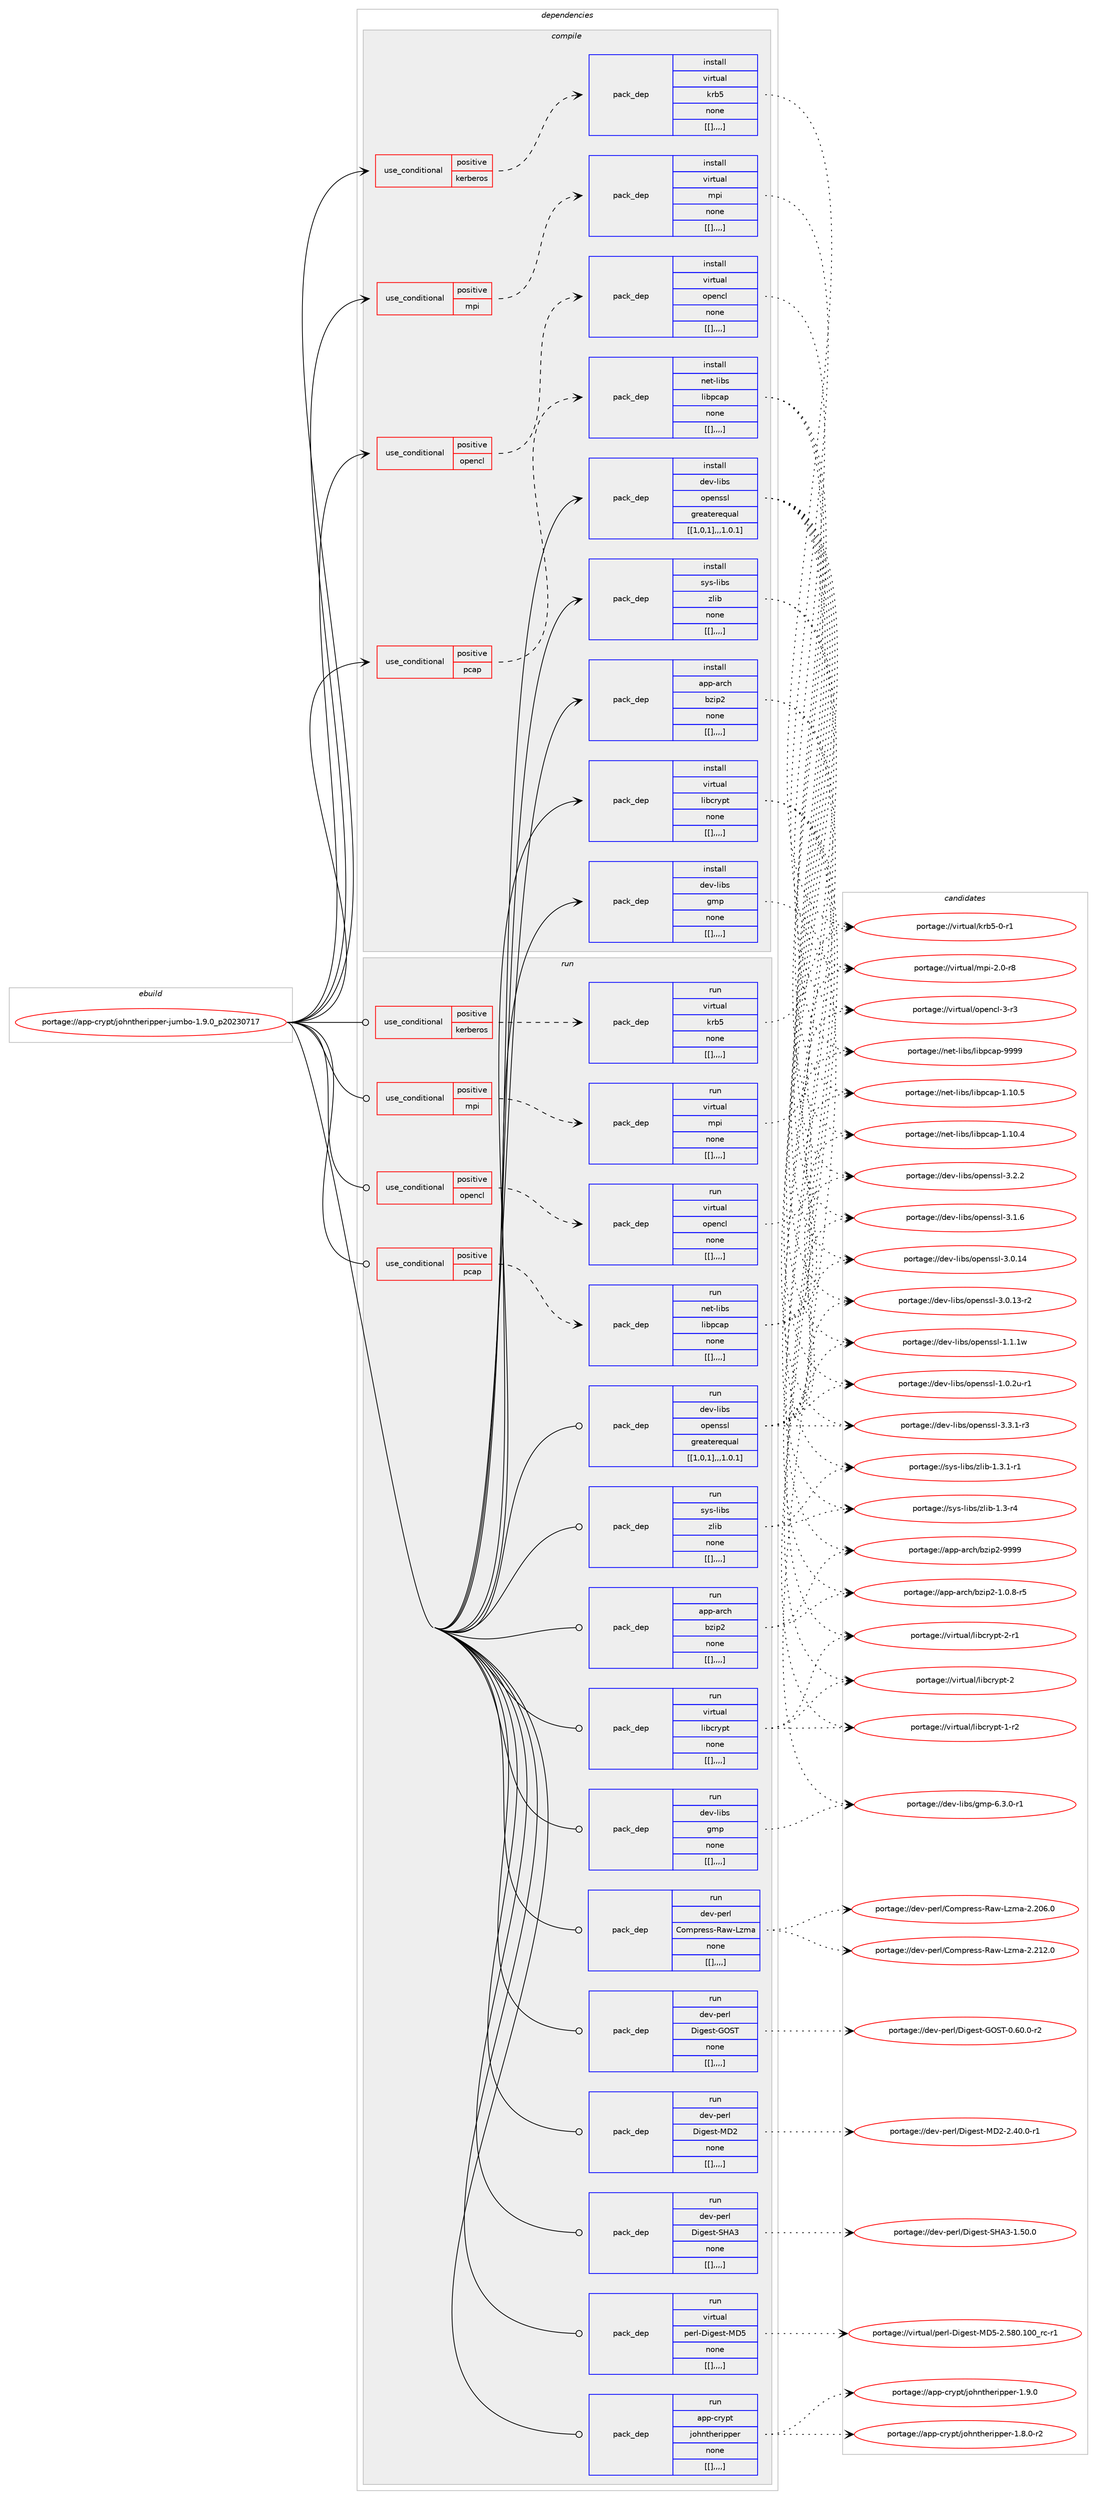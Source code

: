 digraph prolog {

# *************
# Graph options
# *************

newrank=true;
concentrate=true;
compound=true;
graph [rankdir=LR,fontname=Helvetica,fontsize=10,ranksep=1.5];#, ranksep=2.5, nodesep=0.2];
edge  [arrowhead=vee];
node  [fontname=Helvetica,fontsize=10];

# **********
# The ebuild
# **********

subgraph cluster_leftcol {
color=gray;
label=<<i>ebuild</i>>;
id [label="portage://app-crypt/johntheripper-jumbo-1.9.0_p20230717", color=red, width=4, href="../app-crypt/johntheripper-jumbo-1.9.0_p20230717.svg"];
}

# ****************
# The dependencies
# ****************

subgraph cluster_midcol {
color=gray;
label=<<i>dependencies</i>>;
subgraph cluster_compile {
fillcolor="#eeeeee";
style=filled;
label=<<i>compile</i>>;
subgraph cond3710 {
dependency13550 [label=<<TABLE BORDER="0" CELLBORDER="1" CELLSPACING="0" CELLPADDING="4"><TR><TD ROWSPAN="3" CELLPADDING="10">use_conditional</TD></TR><TR><TD>positive</TD></TR><TR><TD>kerberos</TD></TR></TABLE>>, shape=none, color=red];
subgraph pack9765 {
dependency13551 [label=<<TABLE BORDER="0" CELLBORDER="1" CELLSPACING="0" CELLPADDING="4" WIDTH="220"><TR><TD ROWSPAN="6" CELLPADDING="30">pack_dep</TD></TR><TR><TD WIDTH="110">install</TD></TR><TR><TD>virtual</TD></TR><TR><TD>krb5</TD></TR><TR><TD>none</TD></TR><TR><TD>[[],,,,]</TD></TR></TABLE>>, shape=none, color=blue];
}
dependency13550:e -> dependency13551:w [weight=20,style="dashed",arrowhead="vee"];
}
id:e -> dependency13550:w [weight=20,style="solid",arrowhead="vee"];
subgraph cond3711 {
dependency13552 [label=<<TABLE BORDER="0" CELLBORDER="1" CELLSPACING="0" CELLPADDING="4"><TR><TD ROWSPAN="3" CELLPADDING="10">use_conditional</TD></TR><TR><TD>positive</TD></TR><TR><TD>mpi</TD></TR></TABLE>>, shape=none, color=red];
subgraph pack9766 {
dependency13553 [label=<<TABLE BORDER="0" CELLBORDER="1" CELLSPACING="0" CELLPADDING="4" WIDTH="220"><TR><TD ROWSPAN="6" CELLPADDING="30">pack_dep</TD></TR><TR><TD WIDTH="110">install</TD></TR><TR><TD>virtual</TD></TR><TR><TD>mpi</TD></TR><TR><TD>none</TD></TR><TR><TD>[[],,,,]</TD></TR></TABLE>>, shape=none, color=blue];
}
dependency13552:e -> dependency13553:w [weight=20,style="dashed",arrowhead="vee"];
}
id:e -> dependency13552:w [weight=20,style="solid",arrowhead="vee"];
subgraph cond3712 {
dependency13554 [label=<<TABLE BORDER="0" CELLBORDER="1" CELLSPACING="0" CELLPADDING="4"><TR><TD ROWSPAN="3" CELLPADDING="10">use_conditional</TD></TR><TR><TD>positive</TD></TR><TR><TD>opencl</TD></TR></TABLE>>, shape=none, color=red];
subgraph pack9767 {
dependency13555 [label=<<TABLE BORDER="0" CELLBORDER="1" CELLSPACING="0" CELLPADDING="4" WIDTH="220"><TR><TD ROWSPAN="6" CELLPADDING="30">pack_dep</TD></TR><TR><TD WIDTH="110">install</TD></TR><TR><TD>virtual</TD></TR><TR><TD>opencl</TD></TR><TR><TD>none</TD></TR><TR><TD>[[],,,,]</TD></TR></TABLE>>, shape=none, color=blue];
}
dependency13554:e -> dependency13555:w [weight=20,style="dashed",arrowhead="vee"];
}
id:e -> dependency13554:w [weight=20,style="solid",arrowhead="vee"];
subgraph cond3713 {
dependency13556 [label=<<TABLE BORDER="0" CELLBORDER="1" CELLSPACING="0" CELLPADDING="4"><TR><TD ROWSPAN="3" CELLPADDING="10">use_conditional</TD></TR><TR><TD>positive</TD></TR><TR><TD>pcap</TD></TR></TABLE>>, shape=none, color=red];
subgraph pack9768 {
dependency13557 [label=<<TABLE BORDER="0" CELLBORDER="1" CELLSPACING="0" CELLPADDING="4" WIDTH="220"><TR><TD ROWSPAN="6" CELLPADDING="30">pack_dep</TD></TR><TR><TD WIDTH="110">install</TD></TR><TR><TD>net-libs</TD></TR><TR><TD>libpcap</TD></TR><TR><TD>none</TD></TR><TR><TD>[[],,,,]</TD></TR></TABLE>>, shape=none, color=blue];
}
dependency13556:e -> dependency13557:w [weight=20,style="dashed",arrowhead="vee"];
}
id:e -> dependency13556:w [weight=20,style="solid",arrowhead="vee"];
subgraph pack9769 {
dependency13558 [label=<<TABLE BORDER="0" CELLBORDER="1" CELLSPACING="0" CELLPADDING="4" WIDTH="220"><TR><TD ROWSPAN="6" CELLPADDING="30">pack_dep</TD></TR><TR><TD WIDTH="110">install</TD></TR><TR><TD>app-arch</TD></TR><TR><TD>bzip2</TD></TR><TR><TD>none</TD></TR><TR><TD>[[],,,,]</TD></TR></TABLE>>, shape=none, color=blue];
}
id:e -> dependency13558:w [weight=20,style="solid",arrowhead="vee"];
subgraph pack9770 {
dependency13559 [label=<<TABLE BORDER="0" CELLBORDER="1" CELLSPACING="0" CELLPADDING="4" WIDTH="220"><TR><TD ROWSPAN="6" CELLPADDING="30">pack_dep</TD></TR><TR><TD WIDTH="110">install</TD></TR><TR><TD>dev-libs</TD></TR><TR><TD>gmp</TD></TR><TR><TD>none</TD></TR><TR><TD>[[],,,,]</TD></TR></TABLE>>, shape=none, color=blue];
}
id:e -> dependency13559:w [weight=20,style="solid",arrowhead="vee"];
subgraph pack9771 {
dependency13560 [label=<<TABLE BORDER="0" CELLBORDER="1" CELLSPACING="0" CELLPADDING="4" WIDTH="220"><TR><TD ROWSPAN="6" CELLPADDING="30">pack_dep</TD></TR><TR><TD WIDTH="110">install</TD></TR><TR><TD>dev-libs</TD></TR><TR><TD>openssl</TD></TR><TR><TD>greaterequal</TD></TR><TR><TD>[[1,0,1],,,1.0.1]</TD></TR></TABLE>>, shape=none, color=blue];
}
id:e -> dependency13560:w [weight=20,style="solid",arrowhead="vee"];
subgraph pack9772 {
dependency13561 [label=<<TABLE BORDER="0" CELLBORDER="1" CELLSPACING="0" CELLPADDING="4" WIDTH="220"><TR><TD ROWSPAN="6" CELLPADDING="30">pack_dep</TD></TR><TR><TD WIDTH="110">install</TD></TR><TR><TD>sys-libs</TD></TR><TR><TD>zlib</TD></TR><TR><TD>none</TD></TR><TR><TD>[[],,,,]</TD></TR></TABLE>>, shape=none, color=blue];
}
id:e -> dependency13561:w [weight=20,style="solid",arrowhead="vee"];
subgraph pack9773 {
dependency13562 [label=<<TABLE BORDER="0" CELLBORDER="1" CELLSPACING="0" CELLPADDING="4" WIDTH="220"><TR><TD ROWSPAN="6" CELLPADDING="30">pack_dep</TD></TR><TR><TD WIDTH="110">install</TD></TR><TR><TD>virtual</TD></TR><TR><TD>libcrypt</TD></TR><TR><TD>none</TD></TR><TR><TD>[[],,,,]</TD></TR></TABLE>>, shape=none, color=blue];
}
id:e -> dependency13562:w [weight=20,style="solid",arrowhead="vee"];
}
subgraph cluster_compileandrun {
fillcolor="#eeeeee";
style=filled;
label=<<i>compile and run</i>>;
}
subgraph cluster_run {
fillcolor="#eeeeee";
style=filled;
label=<<i>run</i>>;
subgraph cond3714 {
dependency13563 [label=<<TABLE BORDER="0" CELLBORDER="1" CELLSPACING="0" CELLPADDING="4"><TR><TD ROWSPAN="3" CELLPADDING="10">use_conditional</TD></TR><TR><TD>positive</TD></TR><TR><TD>kerberos</TD></TR></TABLE>>, shape=none, color=red];
subgraph pack9774 {
dependency13564 [label=<<TABLE BORDER="0" CELLBORDER="1" CELLSPACING="0" CELLPADDING="4" WIDTH="220"><TR><TD ROWSPAN="6" CELLPADDING="30">pack_dep</TD></TR><TR><TD WIDTH="110">run</TD></TR><TR><TD>virtual</TD></TR><TR><TD>krb5</TD></TR><TR><TD>none</TD></TR><TR><TD>[[],,,,]</TD></TR></TABLE>>, shape=none, color=blue];
}
dependency13563:e -> dependency13564:w [weight=20,style="dashed",arrowhead="vee"];
}
id:e -> dependency13563:w [weight=20,style="solid",arrowhead="odot"];
subgraph cond3715 {
dependency13565 [label=<<TABLE BORDER="0" CELLBORDER="1" CELLSPACING="0" CELLPADDING="4"><TR><TD ROWSPAN="3" CELLPADDING="10">use_conditional</TD></TR><TR><TD>positive</TD></TR><TR><TD>mpi</TD></TR></TABLE>>, shape=none, color=red];
subgraph pack9775 {
dependency13566 [label=<<TABLE BORDER="0" CELLBORDER="1" CELLSPACING="0" CELLPADDING="4" WIDTH="220"><TR><TD ROWSPAN="6" CELLPADDING="30">pack_dep</TD></TR><TR><TD WIDTH="110">run</TD></TR><TR><TD>virtual</TD></TR><TR><TD>mpi</TD></TR><TR><TD>none</TD></TR><TR><TD>[[],,,,]</TD></TR></TABLE>>, shape=none, color=blue];
}
dependency13565:e -> dependency13566:w [weight=20,style="dashed",arrowhead="vee"];
}
id:e -> dependency13565:w [weight=20,style="solid",arrowhead="odot"];
subgraph cond3716 {
dependency13567 [label=<<TABLE BORDER="0" CELLBORDER="1" CELLSPACING="0" CELLPADDING="4"><TR><TD ROWSPAN="3" CELLPADDING="10">use_conditional</TD></TR><TR><TD>positive</TD></TR><TR><TD>opencl</TD></TR></TABLE>>, shape=none, color=red];
subgraph pack9776 {
dependency13568 [label=<<TABLE BORDER="0" CELLBORDER="1" CELLSPACING="0" CELLPADDING="4" WIDTH="220"><TR><TD ROWSPAN="6" CELLPADDING="30">pack_dep</TD></TR><TR><TD WIDTH="110">run</TD></TR><TR><TD>virtual</TD></TR><TR><TD>opencl</TD></TR><TR><TD>none</TD></TR><TR><TD>[[],,,,]</TD></TR></TABLE>>, shape=none, color=blue];
}
dependency13567:e -> dependency13568:w [weight=20,style="dashed",arrowhead="vee"];
}
id:e -> dependency13567:w [weight=20,style="solid",arrowhead="odot"];
subgraph cond3717 {
dependency13569 [label=<<TABLE BORDER="0" CELLBORDER="1" CELLSPACING="0" CELLPADDING="4"><TR><TD ROWSPAN="3" CELLPADDING="10">use_conditional</TD></TR><TR><TD>positive</TD></TR><TR><TD>pcap</TD></TR></TABLE>>, shape=none, color=red];
subgraph pack9777 {
dependency13570 [label=<<TABLE BORDER="0" CELLBORDER="1" CELLSPACING="0" CELLPADDING="4" WIDTH="220"><TR><TD ROWSPAN="6" CELLPADDING="30">pack_dep</TD></TR><TR><TD WIDTH="110">run</TD></TR><TR><TD>net-libs</TD></TR><TR><TD>libpcap</TD></TR><TR><TD>none</TD></TR><TR><TD>[[],,,,]</TD></TR></TABLE>>, shape=none, color=blue];
}
dependency13569:e -> dependency13570:w [weight=20,style="dashed",arrowhead="vee"];
}
id:e -> dependency13569:w [weight=20,style="solid",arrowhead="odot"];
subgraph pack9778 {
dependency13571 [label=<<TABLE BORDER="0" CELLBORDER="1" CELLSPACING="0" CELLPADDING="4" WIDTH="220"><TR><TD ROWSPAN="6" CELLPADDING="30">pack_dep</TD></TR><TR><TD WIDTH="110">run</TD></TR><TR><TD>app-arch</TD></TR><TR><TD>bzip2</TD></TR><TR><TD>none</TD></TR><TR><TD>[[],,,,]</TD></TR></TABLE>>, shape=none, color=blue];
}
id:e -> dependency13571:w [weight=20,style="solid",arrowhead="odot"];
subgraph pack9779 {
dependency13572 [label=<<TABLE BORDER="0" CELLBORDER="1" CELLSPACING="0" CELLPADDING="4" WIDTH="220"><TR><TD ROWSPAN="6" CELLPADDING="30">pack_dep</TD></TR><TR><TD WIDTH="110">run</TD></TR><TR><TD>dev-libs</TD></TR><TR><TD>gmp</TD></TR><TR><TD>none</TD></TR><TR><TD>[[],,,,]</TD></TR></TABLE>>, shape=none, color=blue];
}
id:e -> dependency13572:w [weight=20,style="solid",arrowhead="odot"];
subgraph pack9780 {
dependency13573 [label=<<TABLE BORDER="0" CELLBORDER="1" CELLSPACING="0" CELLPADDING="4" WIDTH="220"><TR><TD ROWSPAN="6" CELLPADDING="30">pack_dep</TD></TR><TR><TD WIDTH="110">run</TD></TR><TR><TD>dev-libs</TD></TR><TR><TD>openssl</TD></TR><TR><TD>greaterequal</TD></TR><TR><TD>[[1,0,1],,,1.0.1]</TD></TR></TABLE>>, shape=none, color=blue];
}
id:e -> dependency13573:w [weight=20,style="solid",arrowhead="odot"];
subgraph pack9781 {
dependency13574 [label=<<TABLE BORDER="0" CELLBORDER="1" CELLSPACING="0" CELLPADDING="4" WIDTH="220"><TR><TD ROWSPAN="6" CELLPADDING="30">pack_dep</TD></TR><TR><TD WIDTH="110">run</TD></TR><TR><TD>dev-perl</TD></TR><TR><TD>Compress-Raw-Lzma</TD></TR><TR><TD>none</TD></TR><TR><TD>[[],,,,]</TD></TR></TABLE>>, shape=none, color=blue];
}
id:e -> dependency13574:w [weight=20,style="solid",arrowhead="odot"];
subgraph pack9782 {
dependency13575 [label=<<TABLE BORDER="0" CELLBORDER="1" CELLSPACING="0" CELLPADDING="4" WIDTH="220"><TR><TD ROWSPAN="6" CELLPADDING="30">pack_dep</TD></TR><TR><TD WIDTH="110">run</TD></TR><TR><TD>dev-perl</TD></TR><TR><TD>Digest-GOST</TD></TR><TR><TD>none</TD></TR><TR><TD>[[],,,,]</TD></TR></TABLE>>, shape=none, color=blue];
}
id:e -> dependency13575:w [weight=20,style="solid",arrowhead="odot"];
subgraph pack9783 {
dependency13576 [label=<<TABLE BORDER="0" CELLBORDER="1" CELLSPACING="0" CELLPADDING="4" WIDTH="220"><TR><TD ROWSPAN="6" CELLPADDING="30">pack_dep</TD></TR><TR><TD WIDTH="110">run</TD></TR><TR><TD>dev-perl</TD></TR><TR><TD>Digest-MD2</TD></TR><TR><TD>none</TD></TR><TR><TD>[[],,,,]</TD></TR></TABLE>>, shape=none, color=blue];
}
id:e -> dependency13576:w [weight=20,style="solid",arrowhead="odot"];
subgraph pack9784 {
dependency13577 [label=<<TABLE BORDER="0" CELLBORDER="1" CELLSPACING="0" CELLPADDING="4" WIDTH="220"><TR><TD ROWSPAN="6" CELLPADDING="30">pack_dep</TD></TR><TR><TD WIDTH="110">run</TD></TR><TR><TD>dev-perl</TD></TR><TR><TD>Digest-SHA3</TD></TR><TR><TD>none</TD></TR><TR><TD>[[],,,,]</TD></TR></TABLE>>, shape=none, color=blue];
}
id:e -> dependency13577:w [weight=20,style="solid",arrowhead="odot"];
subgraph pack9785 {
dependency13578 [label=<<TABLE BORDER="0" CELLBORDER="1" CELLSPACING="0" CELLPADDING="4" WIDTH="220"><TR><TD ROWSPAN="6" CELLPADDING="30">pack_dep</TD></TR><TR><TD WIDTH="110">run</TD></TR><TR><TD>sys-libs</TD></TR><TR><TD>zlib</TD></TR><TR><TD>none</TD></TR><TR><TD>[[],,,,]</TD></TR></TABLE>>, shape=none, color=blue];
}
id:e -> dependency13578:w [weight=20,style="solid",arrowhead="odot"];
subgraph pack9786 {
dependency13579 [label=<<TABLE BORDER="0" CELLBORDER="1" CELLSPACING="0" CELLPADDING="4" WIDTH="220"><TR><TD ROWSPAN="6" CELLPADDING="30">pack_dep</TD></TR><TR><TD WIDTH="110">run</TD></TR><TR><TD>virtual</TD></TR><TR><TD>libcrypt</TD></TR><TR><TD>none</TD></TR><TR><TD>[[],,,,]</TD></TR></TABLE>>, shape=none, color=blue];
}
id:e -> dependency13579:w [weight=20,style="solid",arrowhead="odot"];
subgraph pack9787 {
dependency13580 [label=<<TABLE BORDER="0" CELLBORDER="1" CELLSPACING="0" CELLPADDING="4" WIDTH="220"><TR><TD ROWSPAN="6" CELLPADDING="30">pack_dep</TD></TR><TR><TD WIDTH="110">run</TD></TR><TR><TD>virtual</TD></TR><TR><TD>perl-Digest-MD5</TD></TR><TR><TD>none</TD></TR><TR><TD>[[],,,,]</TD></TR></TABLE>>, shape=none, color=blue];
}
id:e -> dependency13580:w [weight=20,style="solid",arrowhead="odot"];
subgraph pack9788 {
dependency13581 [label=<<TABLE BORDER="0" CELLBORDER="1" CELLSPACING="0" CELLPADDING="4" WIDTH="220"><TR><TD ROWSPAN="6" CELLPADDING="30">pack_dep</TD></TR><TR><TD WIDTH="110">run</TD></TR><TR><TD>app-crypt</TD></TR><TR><TD>johntheripper</TD></TR><TR><TD>none</TD></TR><TR><TD>[[],,,,]</TD></TR></TABLE>>, shape=none, color=blue];
}
id:e -> dependency13581:w [weight=20,style="solid",arrowhead="odot"];
}
}

# **************
# The candidates
# **************

subgraph cluster_choices {
rank=same;
color=gray;
label=<<i>candidates</i>>;

subgraph choice9765 {
color=black;
nodesep=1;
choice1181051141161179710847107114985345484511449 [label="portage://virtual/krb5-0-r1", color=red, width=4,href="../virtual/krb5-0-r1.svg"];
dependency13551:e -> choice1181051141161179710847107114985345484511449:w [style=dotted,weight="100"];
}
subgraph choice9766 {
color=black;
nodesep=1;
choice1181051141161179710847109112105455046484511456 [label="portage://virtual/mpi-2.0-r8", color=red, width=4,href="../virtual/mpi-2.0-r8.svg"];
dependency13553:e -> choice1181051141161179710847109112105455046484511456:w [style=dotted,weight="100"];
}
subgraph choice9767 {
color=black;
nodesep=1;
choice11810511411611797108471111121011109910845514511451 [label="portage://virtual/opencl-3-r3", color=red, width=4,href="../virtual/opencl-3-r3.svg"];
dependency13555:e -> choice11810511411611797108471111121011109910845514511451:w [style=dotted,weight="100"];
}
subgraph choice9768 {
color=black;
nodesep=1;
choice1101011164510810598115471081059811299971124557575757 [label="portage://net-libs/libpcap-9999", color=red, width=4,href="../net-libs/libpcap-9999.svg"];
choice11010111645108105981154710810598112999711245494649484653 [label="portage://net-libs/libpcap-1.10.5", color=red, width=4,href="../net-libs/libpcap-1.10.5.svg"];
choice11010111645108105981154710810598112999711245494649484652 [label="portage://net-libs/libpcap-1.10.4", color=red, width=4,href="../net-libs/libpcap-1.10.4.svg"];
dependency13557:e -> choice1101011164510810598115471081059811299971124557575757:w [style=dotted,weight="100"];
dependency13557:e -> choice11010111645108105981154710810598112999711245494649484653:w [style=dotted,weight="100"];
dependency13557:e -> choice11010111645108105981154710810598112999711245494649484652:w [style=dotted,weight="100"];
}
subgraph choice9769 {
color=black;
nodesep=1;
choice971121124597114991044798122105112504557575757 [label="portage://app-arch/bzip2-9999", color=red, width=4,href="../app-arch/bzip2-9999.svg"];
choice971121124597114991044798122105112504549464846564511453 [label="portage://app-arch/bzip2-1.0.8-r5", color=red, width=4,href="../app-arch/bzip2-1.0.8-r5.svg"];
dependency13558:e -> choice971121124597114991044798122105112504557575757:w [style=dotted,weight="100"];
dependency13558:e -> choice971121124597114991044798122105112504549464846564511453:w [style=dotted,weight="100"];
}
subgraph choice9770 {
color=black;
nodesep=1;
choice1001011184510810598115471031091124554465146484511449 [label="portage://dev-libs/gmp-6.3.0-r1", color=red, width=4,href="../dev-libs/gmp-6.3.0-r1.svg"];
dependency13559:e -> choice1001011184510810598115471031091124554465146484511449:w [style=dotted,weight="100"];
}
subgraph choice9771 {
color=black;
nodesep=1;
choice1001011184510810598115471111121011101151151084551465146494511451 [label="portage://dev-libs/openssl-3.3.1-r3", color=red, width=4,href="../dev-libs/openssl-3.3.1-r3.svg"];
choice100101118451081059811547111112101110115115108455146504650 [label="portage://dev-libs/openssl-3.2.2", color=red, width=4,href="../dev-libs/openssl-3.2.2.svg"];
choice100101118451081059811547111112101110115115108455146494654 [label="portage://dev-libs/openssl-3.1.6", color=red, width=4,href="../dev-libs/openssl-3.1.6.svg"];
choice10010111845108105981154711111210111011511510845514648464952 [label="portage://dev-libs/openssl-3.0.14", color=red, width=4,href="../dev-libs/openssl-3.0.14.svg"];
choice100101118451081059811547111112101110115115108455146484649514511450 [label="portage://dev-libs/openssl-3.0.13-r2", color=red, width=4,href="../dev-libs/openssl-3.0.13-r2.svg"];
choice100101118451081059811547111112101110115115108454946494649119 [label="portage://dev-libs/openssl-1.1.1w", color=red, width=4,href="../dev-libs/openssl-1.1.1w.svg"];
choice1001011184510810598115471111121011101151151084549464846501174511449 [label="portage://dev-libs/openssl-1.0.2u-r1", color=red, width=4,href="../dev-libs/openssl-1.0.2u-r1.svg"];
dependency13560:e -> choice1001011184510810598115471111121011101151151084551465146494511451:w [style=dotted,weight="100"];
dependency13560:e -> choice100101118451081059811547111112101110115115108455146504650:w [style=dotted,weight="100"];
dependency13560:e -> choice100101118451081059811547111112101110115115108455146494654:w [style=dotted,weight="100"];
dependency13560:e -> choice10010111845108105981154711111210111011511510845514648464952:w [style=dotted,weight="100"];
dependency13560:e -> choice100101118451081059811547111112101110115115108455146484649514511450:w [style=dotted,weight="100"];
dependency13560:e -> choice100101118451081059811547111112101110115115108454946494649119:w [style=dotted,weight="100"];
dependency13560:e -> choice1001011184510810598115471111121011101151151084549464846501174511449:w [style=dotted,weight="100"];
}
subgraph choice9772 {
color=black;
nodesep=1;
choice115121115451081059811547122108105984549465146494511449 [label="portage://sys-libs/zlib-1.3.1-r1", color=red, width=4,href="../sys-libs/zlib-1.3.1-r1.svg"];
choice11512111545108105981154712210810598454946514511452 [label="portage://sys-libs/zlib-1.3-r4", color=red, width=4,href="../sys-libs/zlib-1.3-r4.svg"];
dependency13561:e -> choice115121115451081059811547122108105984549465146494511449:w [style=dotted,weight="100"];
dependency13561:e -> choice11512111545108105981154712210810598454946514511452:w [style=dotted,weight="100"];
}
subgraph choice9773 {
color=black;
nodesep=1;
choice1181051141161179710847108105989911412111211645504511449 [label="portage://virtual/libcrypt-2-r1", color=red, width=4,href="../virtual/libcrypt-2-r1.svg"];
choice118105114116117971084710810598991141211121164550 [label="portage://virtual/libcrypt-2", color=red, width=4,href="../virtual/libcrypt-2.svg"];
choice1181051141161179710847108105989911412111211645494511450 [label="portage://virtual/libcrypt-1-r2", color=red, width=4,href="../virtual/libcrypt-1-r2.svg"];
dependency13562:e -> choice1181051141161179710847108105989911412111211645504511449:w [style=dotted,weight="100"];
dependency13562:e -> choice118105114116117971084710810598991141211121164550:w [style=dotted,weight="100"];
dependency13562:e -> choice1181051141161179710847108105989911412111211645494511450:w [style=dotted,weight="100"];
}
subgraph choice9774 {
color=black;
nodesep=1;
choice1181051141161179710847107114985345484511449 [label="portage://virtual/krb5-0-r1", color=red, width=4,href="../virtual/krb5-0-r1.svg"];
dependency13564:e -> choice1181051141161179710847107114985345484511449:w [style=dotted,weight="100"];
}
subgraph choice9775 {
color=black;
nodesep=1;
choice1181051141161179710847109112105455046484511456 [label="portage://virtual/mpi-2.0-r8", color=red, width=4,href="../virtual/mpi-2.0-r8.svg"];
dependency13566:e -> choice1181051141161179710847109112105455046484511456:w [style=dotted,weight="100"];
}
subgraph choice9776 {
color=black;
nodesep=1;
choice11810511411611797108471111121011109910845514511451 [label="portage://virtual/opencl-3-r3", color=red, width=4,href="../virtual/opencl-3-r3.svg"];
dependency13568:e -> choice11810511411611797108471111121011109910845514511451:w [style=dotted,weight="100"];
}
subgraph choice9777 {
color=black;
nodesep=1;
choice1101011164510810598115471081059811299971124557575757 [label="portage://net-libs/libpcap-9999", color=red, width=4,href="../net-libs/libpcap-9999.svg"];
choice11010111645108105981154710810598112999711245494649484653 [label="portage://net-libs/libpcap-1.10.5", color=red, width=4,href="../net-libs/libpcap-1.10.5.svg"];
choice11010111645108105981154710810598112999711245494649484652 [label="portage://net-libs/libpcap-1.10.4", color=red, width=4,href="../net-libs/libpcap-1.10.4.svg"];
dependency13570:e -> choice1101011164510810598115471081059811299971124557575757:w [style=dotted,weight="100"];
dependency13570:e -> choice11010111645108105981154710810598112999711245494649484653:w [style=dotted,weight="100"];
dependency13570:e -> choice11010111645108105981154710810598112999711245494649484652:w [style=dotted,weight="100"];
}
subgraph choice9778 {
color=black;
nodesep=1;
choice971121124597114991044798122105112504557575757 [label="portage://app-arch/bzip2-9999", color=red, width=4,href="../app-arch/bzip2-9999.svg"];
choice971121124597114991044798122105112504549464846564511453 [label="portage://app-arch/bzip2-1.0.8-r5", color=red, width=4,href="../app-arch/bzip2-1.0.8-r5.svg"];
dependency13571:e -> choice971121124597114991044798122105112504557575757:w [style=dotted,weight="100"];
dependency13571:e -> choice971121124597114991044798122105112504549464846564511453:w [style=dotted,weight="100"];
}
subgraph choice9779 {
color=black;
nodesep=1;
choice1001011184510810598115471031091124554465146484511449 [label="portage://dev-libs/gmp-6.3.0-r1", color=red, width=4,href="../dev-libs/gmp-6.3.0-r1.svg"];
dependency13572:e -> choice1001011184510810598115471031091124554465146484511449:w [style=dotted,weight="100"];
}
subgraph choice9780 {
color=black;
nodesep=1;
choice1001011184510810598115471111121011101151151084551465146494511451 [label="portage://dev-libs/openssl-3.3.1-r3", color=red, width=4,href="../dev-libs/openssl-3.3.1-r3.svg"];
choice100101118451081059811547111112101110115115108455146504650 [label="portage://dev-libs/openssl-3.2.2", color=red, width=4,href="../dev-libs/openssl-3.2.2.svg"];
choice100101118451081059811547111112101110115115108455146494654 [label="portage://dev-libs/openssl-3.1.6", color=red, width=4,href="../dev-libs/openssl-3.1.6.svg"];
choice10010111845108105981154711111210111011511510845514648464952 [label="portage://dev-libs/openssl-3.0.14", color=red, width=4,href="../dev-libs/openssl-3.0.14.svg"];
choice100101118451081059811547111112101110115115108455146484649514511450 [label="portage://dev-libs/openssl-3.0.13-r2", color=red, width=4,href="../dev-libs/openssl-3.0.13-r2.svg"];
choice100101118451081059811547111112101110115115108454946494649119 [label="portage://dev-libs/openssl-1.1.1w", color=red, width=4,href="../dev-libs/openssl-1.1.1w.svg"];
choice1001011184510810598115471111121011101151151084549464846501174511449 [label="portage://dev-libs/openssl-1.0.2u-r1", color=red, width=4,href="../dev-libs/openssl-1.0.2u-r1.svg"];
dependency13573:e -> choice1001011184510810598115471111121011101151151084551465146494511451:w [style=dotted,weight="100"];
dependency13573:e -> choice100101118451081059811547111112101110115115108455146504650:w [style=dotted,weight="100"];
dependency13573:e -> choice100101118451081059811547111112101110115115108455146494654:w [style=dotted,weight="100"];
dependency13573:e -> choice10010111845108105981154711111210111011511510845514648464952:w [style=dotted,weight="100"];
dependency13573:e -> choice100101118451081059811547111112101110115115108455146484649514511450:w [style=dotted,weight="100"];
dependency13573:e -> choice100101118451081059811547111112101110115115108454946494649119:w [style=dotted,weight="100"];
dependency13573:e -> choice1001011184510810598115471111121011101151151084549464846501174511449:w [style=dotted,weight="100"];
}
subgraph choice9781 {
color=black;
nodesep=1;
choice1001011184511210111410847671111091121141011151154582971194576122109974550465049504648 [label="portage://dev-perl/Compress-Raw-Lzma-2.212.0", color=red, width=4,href="../dev-perl/Compress-Raw-Lzma-2.212.0.svg"];
choice1001011184511210111410847671111091121141011151154582971194576122109974550465048544648 [label="portage://dev-perl/Compress-Raw-Lzma-2.206.0", color=red, width=4,href="../dev-perl/Compress-Raw-Lzma-2.206.0.svg"];
dependency13574:e -> choice1001011184511210111410847671111091121141011151154582971194576122109974550465049504648:w [style=dotted,weight="100"];
dependency13574:e -> choice1001011184511210111410847671111091121141011151154582971194576122109974550465048544648:w [style=dotted,weight="100"];
}
subgraph choice9782 {
color=black;
nodesep=1;
choice1001011184511210111410847681051031011151164571798384454846544846484511450 [label="portage://dev-perl/Digest-GOST-0.60.0-r2", color=red, width=4,href="../dev-perl/Digest-GOST-0.60.0-r2.svg"];
dependency13575:e -> choice1001011184511210111410847681051031011151164571798384454846544846484511450:w [style=dotted,weight="100"];
}
subgraph choice9783 {
color=black;
nodesep=1;
choice10010111845112101114108476810510310111511645776850455046524846484511449 [label="portage://dev-perl/Digest-MD2-2.40.0-r1", color=red, width=4,href="../dev-perl/Digest-MD2-2.40.0-r1.svg"];
dependency13576:e -> choice10010111845112101114108476810510310111511645776850455046524846484511449:w [style=dotted,weight="100"];
}
subgraph choice9784 {
color=black;
nodesep=1;
choice100101118451121011141084768105103101115116458372655145494653484648 [label="portage://dev-perl/Digest-SHA3-1.50.0", color=red, width=4,href="../dev-perl/Digest-SHA3-1.50.0.svg"];
dependency13577:e -> choice100101118451121011141084768105103101115116458372655145494653484648:w [style=dotted,weight="100"];
}
subgraph choice9785 {
color=black;
nodesep=1;
choice115121115451081059811547122108105984549465146494511449 [label="portage://sys-libs/zlib-1.3.1-r1", color=red, width=4,href="../sys-libs/zlib-1.3.1-r1.svg"];
choice11512111545108105981154712210810598454946514511452 [label="portage://sys-libs/zlib-1.3-r4", color=red, width=4,href="../sys-libs/zlib-1.3-r4.svg"];
dependency13578:e -> choice115121115451081059811547122108105984549465146494511449:w [style=dotted,weight="100"];
dependency13578:e -> choice11512111545108105981154712210810598454946514511452:w [style=dotted,weight="100"];
}
subgraph choice9786 {
color=black;
nodesep=1;
choice1181051141161179710847108105989911412111211645504511449 [label="portage://virtual/libcrypt-2-r1", color=red, width=4,href="../virtual/libcrypt-2-r1.svg"];
choice118105114116117971084710810598991141211121164550 [label="portage://virtual/libcrypt-2", color=red, width=4,href="../virtual/libcrypt-2.svg"];
choice1181051141161179710847108105989911412111211645494511450 [label="portage://virtual/libcrypt-1-r2", color=red, width=4,href="../virtual/libcrypt-1-r2.svg"];
dependency13579:e -> choice1181051141161179710847108105989911412111211645504511449:w [style=dotted,weight="100"];
dependency13579:e -> choice118105114116117971084710810598991141211121164550:w [style=dotted,weight="100"];
dependency13579:e -> choice1181051141161179710847108105989911412111211645494511450:w [style=dotted,weight="100"];
}
subgraph choice9787 {
color=black;
nodesep=1;
choice11810511411611797108471121011141084568105103101115116457768534550465356484649484895114994511449 [label="portage://virtual/perl-Digest-MD5-2.580.100_rc-r1", color=red, width=4,href="../virtual/perl-Digest-MD5-2.580.100_rc-r1.svg"];
dependency13580:e -> choice11810511411611797108471121011141084568105103101115116457768534550465356484649484895114994511449:w [style=dotted,weight="100"];
}
subgraph choice9788 {
color=black;
nodesep=1;
choice97112112459911412111211647106111104110116104101114105112112101114454946574648 [label="portage://app-crypt/johntheripper-1.9.0", color=red, width=4,href="../app-crypt/johntheripper-1.9.0.svg"];
choice971121124599114121112116471061111041101161041011141051121121011144549465646484511450 [label="portage://app-crypt/johntheripper-1.8.0-r2", color=red, width=4,href="../app-crypt/johntheripper-1.8.0-r2.svg"];
dependency13581:e -> choice97112112459911412111211647106111104110116104101114105112112101114454946574648:w [style=dotted,weight="100"];
dependency13581:e -> choice971121124599114121112116471061111041101161041011141051121121011144549465646484511450:w [style=dotted,weight="100"];
}
}

}
